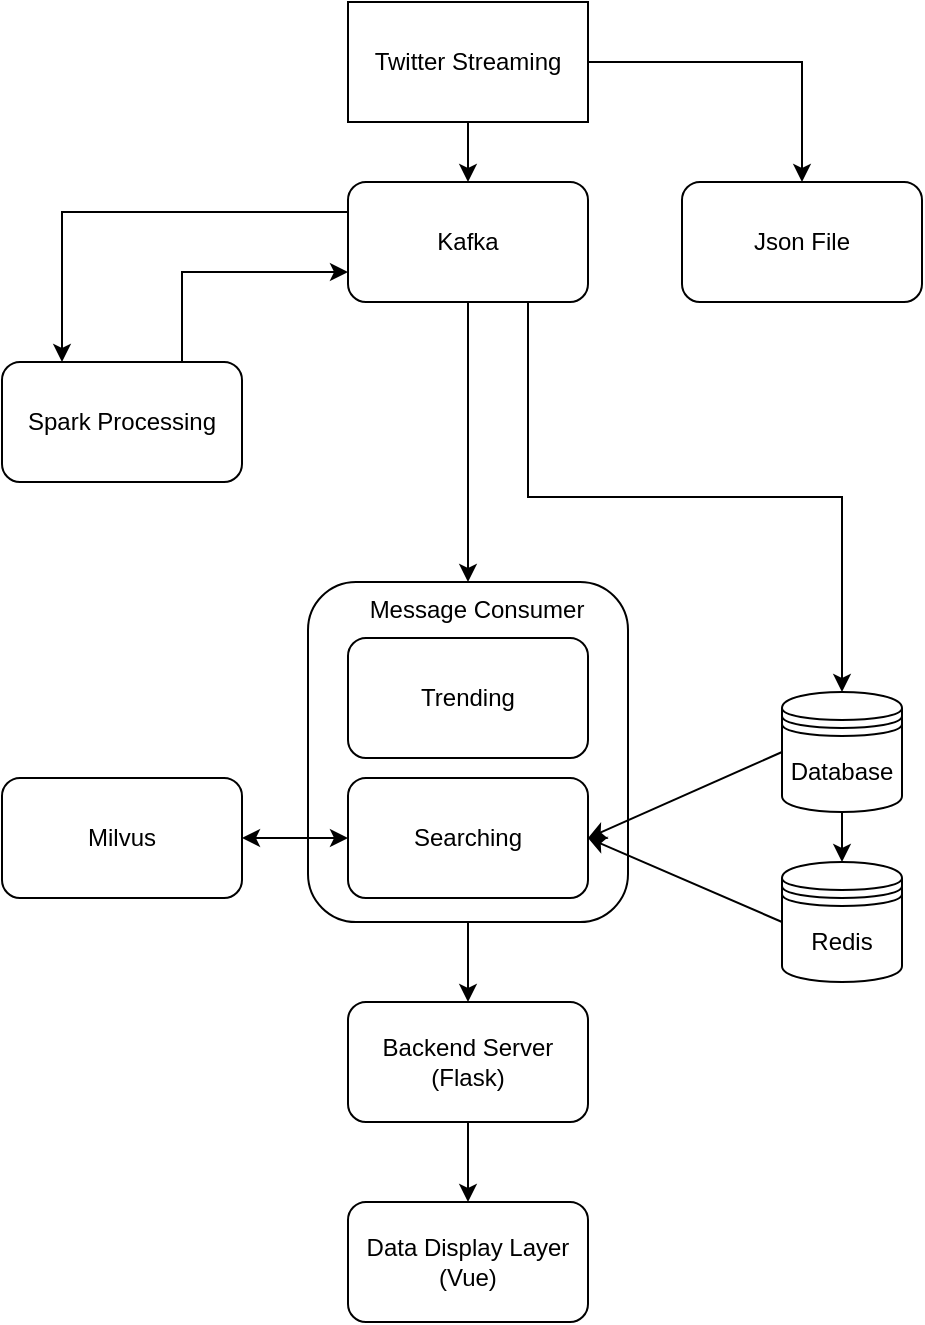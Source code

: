<mxfile version="15.9.1" type="github">
  <diagram id="AKWjZPOXsudHOSweeOdi" name="Page-1">
    <mxGraphModel dx="1466" dy="671" grid="1" gridSize="10" guides="1" tooltips="1" connect="1" arrows="1" fold="1" page="1" pageScale="1" pageWidth="827" pageHeight="1169" math="0" shadow="0">
      <root>
        <mxCell id="0" />
        <mxCell id="1" parent="0" />
        <mxCell id="zBcwsZvPQ1uPKbFkiKg8-40" style="edgeStyle=orthogonalEdgeStyle;rounded=0;orthogonalLoop=1;jettySize=auto;html=1;exitX=0.5;exitY=1;exitDx=0;exitDy=0;entryX=0.5;entryY=0;entryDx=0;entryDy=0;" edge="1" parent="1" source="zBcwsZvPQ1uPKbFkiKg8-1" target="zBcwsZvPQ1uPKbFkiKg8-15">
          <mxGeometry relative="1" as="geometry" />
        </mxCell>
        <mxCell id="zBcwsZvPQ1uPKbFkiKg8-1" value="" style="rounded=1;whiteSpace=wrap;html=1;" vertex="1" parent="1">
          <mxGeometry x="353" y="340" width="160" height="170" as="geometry" />
        </mxCell>
        <mxCell id="zBcwsZvPQ1uPKbFkiKg8-31" style="edgeStyle=orthogonalEdgeStyle;rounded=0;orthogonalLoop=1;jettySize=auto;html=1;exitX=0;exitY=0.25;exitDx=0;exitDy=0;entryX=0.25;entryY=0;entryDx=0;entryDy=0;" edge="1" parent="1" source="zBcwsZvPQ1uPKbFkiKg8-5" target="zBcwsZvPQ1uPKbFkiKg8-7">
          <mxGeometry relative="1" as="geometry" />
        </mxCell>
        <mxCell id="zBcwsZvPQ1uPKbFkiKg8-33" style="edgeStyle=orthogonalEdgeStyle;rounded=0;orthogonalLoop=1;jettySize=auto;html=1;exitX=0.5;exitY=1;exitDx=0;exitDy=0;entryX=0.5;entryY=0;entryDx=0;entryDy=0;" edge="1" parent="1" source="zBcwsZvPQ1uPKbFkiKg8-5" target="zBcwsZvPQ1uPKbFkiKg8-1">
          <mxGeometry relative="1" as="geometry">
            <mxPoint x="432.571" y="320" as="targetPoint" />
          </mxGeometry>
        </mxCell>
        <mxCell id="zBcwsZvPQ1uPKbFkiKg8-34" style="edgeStyle=orthogonalEdgeStyle;rounded=0;orthogonalLoop=1;jettySize=auto;html=1;exitX=0.75;exitY=1;exitDx=0;exitDy=0;entryX=0.5;entryY=0;entryDx=0;entryDy=0;" edge="1" parent="1" source="zBcwsZvPQ1uPKbFkiKg8-5" target="zBcwsZvPQ1uPKbFkiKg8-8">
          <mxGeometry relative="1" as="geometry" />
        </mxCell>
        <mxCell id="zBcwsZvPQ1uPKbFkiKg8-5" value="Kafka" style="rounded=1;whiteSpace=wrap;html=1;" vertex="1" parent="1">
          <mxGeometry x="373" y="140" width="120" height="60" as="geometry" />
        </mxCell>
        <mxCell id="zBcwsZvPQ1uPKbFkiKg8-32" style="edgeStyle=orthogonalEdgeStyle;rounded=0;orthogonalLoop=1;jettySize=auto;html=1;exitX=0.75;exitY=0;exitDx=0;exitDy=0;entryX=0;entryY=0.75;entryDx=0;entryDy=0;" edge="1" parent="1" source="zBcwsZvPQ1uPKbFkiKg8-7" target="zBcwsZvPQ1uPKbFkiKg8-5">
          <mxGeometry relative="1" as="geometry" />
        </mxCell>
        <mxCell id="zBcwsZvPQ1uPKbFkiKg8-7" value="Spark Processing" style="rounded=1;whiteSpace=wrap;html=1;" vertex="1" parent="1">
          <mxGeometry x="200" y="230" width="120" height="60" as="geometry" />
        </mxCell>
        <mxCell id="zBcwsZvPQ1uPKbFkiKg8-41" style="rounded=0;orthogonalLoop=1;jettySize=auto;html=1;exitX=0;exitY=0.5;exitDx=0;exitDy=0;entryX=1;entryY=0.5;entryDx=0;entryDy=0;" edge="1" parent="1" source="zBcwsZvPQ1uPKbFkiKg8-8" target="zBcwsZvPQ1uPKbFkiKg8-13">
          <mxGeometry relative="1" as="geometry">
            <mxPoint x="560.0" y="460" as="targetPoint" />
          </mxGeometry>
        </mxCell>
        <mxCell id="zBcwsZvPQ1uPKbFkiKg8-42" style="edgeStyle=none;rounded=0;orthogonalLoop=1;jettySize=auto;html=1;exitX=0.5;exitY=1;exitDx=0;exitDy=0;entryX=0.5;entryY=0;entryDx=0;entryDy=0;" edge="1" parent="1" source="zBcwsZvPQ1uPKbFkiKg8-8" target="zBcwsZvPQ1uPKbFkiKg8-14">
          <mxGeometry relative="1" as="geometry" />
        </mxCell>
        <mxCell id="zBcwsZvPQ1uPKbFkiKg8-8" value="Database" style="shape=datastore;whiteSpace=wrap;html=1;" vertex="1" parent="1">
          <mxGeometry x="590" y="395" width="60" height="60" as="geometry" />
        </mxCell>
        <mxCell id="zBcwsZvPQ1uPKbFkiKg8-27" style="edgeStyle=orthogonalEdgeStyle;rounded=0;orthogonalLoop=1;jettySize=auto;html=1;exitX=0.5;exitY=1;exitDx=0;exitDy=0;entryX=0.5;entryY=0;entryDx=0;entryDy=0;" edge="1" parent="1" source="zBcwsZvPQ1uPKbFkiKg8-11" target="zBcwsZvPQ1uPKbFkiKg8-5">
          <mxGeometry relative="1" as="geometry" />
        </mxCell>
        <mxCell id="zBcwsZvPQ1uPKbFkiKg8-28" style="edgeStyle=orthogonalEdgeStyle;rounded=0;orthogonalLoop=1;jettySize=auto;html=1;exitX=1;exitY=0.5;exitDx=0;exitDy=0;entryX=0.5;entryY=0;entryDx=0;entryDy=0;" edge="1" parent="1" source="zBcwsZvPQ1uPKbFkiKg8-11" target="zBcwsZvPQ1uPKbFkiKg8-22">
          <mxGeometry relative="1" as="geometry" />
        </mxCell>
        <mxCell id="zBcwsZvPQ1uPKbFkiKg8-11" value="Twitter Streaming" style="rounded=0;whiteSpace=wrap;html=1;" vertex="1" parent="1">
          <mxGeometry x="373" y="50" width="120" height="60" as="geometry" />
        </mxCell>
        <mxCell id="zBcwsZvPQ1uPKbFkiKg8-12" value="Trending" style="rounded=1;whiteSpace=wrap;html=1;" vertex="1" parent="1">
          <mxGeometry x="373" y="368" width="120" height="60" as="geometry" />
        </mxCell>
        <mxCell id="zBcwsZvPQ1uPKbFkiKg8-13" value="Searching" style="rounded=1;whiteSpace=wrap;html=1;" vertex="1" parent="1">
          <mxGeometry x="373" y="438" width="120" height="60" as="geometry" />
        </mxCell>
        <mxCell id="zBcwsZvPQ1uPKbFkiKg8-43" style="edgeStyle=none;rounded=0;orthogonalLoop=1;jettySize=auto;html=1;exitX=0;exitY=0.5;exitDx=0;exitDy=0;entryX=1;entryY=0.5;entryDx=0;entryDy=0;" edge="1" parent="1" source="zBcwsZvPQ1uPKbFkiKg8-14" target="zBcwsZvPQ1uPKbFkiKg8-13">
          <mxGeometry relative="1" as="geometry" />
        </mxCell>
        <mxCell id="zBcwsZvPQ1uPKbFkiKg8-14" value="Redis" style="shape=datastore;whiteSpace=wrap;html=1;" vertex="1" parent="1">
          <mxGeometry x="590" y="480" width="60" height="60" as="geometry" />
        </mxCell>
        <mxCell id="zBcwsZvPQ1uPKbFkiKg8-26" value="" style="edgeStyle=orthogonalEdgeStyle;rounded=0;orthogonalLoop=1;jettySize=auto;html=1;" edge="1" parent="1" source="zBcwsZvPQ1uPKbFkiKg8-15" target="zBcwsZvPQ1uPKbFkiKg8-18">
          <mxGeometry relative="1" as="geometry" />
        </mxCell>
        <mxCell id="zBcwsZvPQ1uPKbFkiKg8-15" value="Backend Server&lt;br&gt;(Flask)" style="rounded=1;whiteSpace=wrap;html=1;" vertex="1" parent="1">
          <mxGeometry x="373" y="550" width="120" height="60" as="geometry" />
        </mxCell>
        <mxCell id="zBcwsZvPQ1uPKbFkiKg8-18" value="Data Display Layer&lt;br&gt;(Vue)" style="rounded=1;whiteSpace=wrap;html=1;" vertex="1" parent="1">
          <mxGeometry x="373" y="650" width="120" height="60" as="geometry" />
        </mxCell>
        <mxCell id="zBcwsZvPQ1uPKbFkiKg8-20" value="Milvus&lt;br&gt;" style="rounded=1;whiteSpace=wrap;html=1;" vertex="1" parent="1">
          <mxGeometry x="200" y="438" width="120" height="60" as="geometry" />
        </mxCell>
        <mxCell id="zBcwsZvPQ1uPKbFkiKg8-21" value="Message Consumer" style="text;html=1;align=center;verticalAlign=middle;resizable=0;points=[];autosize=1;strokeColor=none;fillColor=none;" vertex="1" parent="1">
          <mxGeometry x="377" y="344" width="120" height="20" as="geometry" />
        </mxCell>
        <mxCell id="zBcwsZvPQ1uPKbFkiKg8-22" value="Json File" style="rounded=1;whiteSpace=wrap;html=1;" vertex="1" parent="1">
          <mxGeometry x="540" y="140" width="120" height="60" as="geometry" />
        </mxCell>
        <mxCell id="zBcwsZvPQ1uPKbFkiKg8-37" value="" style="endArrow=classic;startArrow=classic;html=1;rounded=0;entryX=0;entryY=0.5;entryDx=0;entryDy=0;exitX=1;exitY=0.5;exitDx=0;exitDy=0;" edge="1" parent="1" source="zBcwsZvPQ1uPKbFkiKg8-20" target="zBcwsZvPQ1uPKbFkiKg8-13">
          <mxGeometry width="50" height="50" relative="1" as="geometry">
            <mxPoint x="120" y="610" as="sourcePoint" />
            <mxPoint x="170" y="560" as="targetPoint" />
          </mxGeometry>
        </mxCell>
      </root>
    </mxGraphModel>
  </diagram>
</mxfile>

